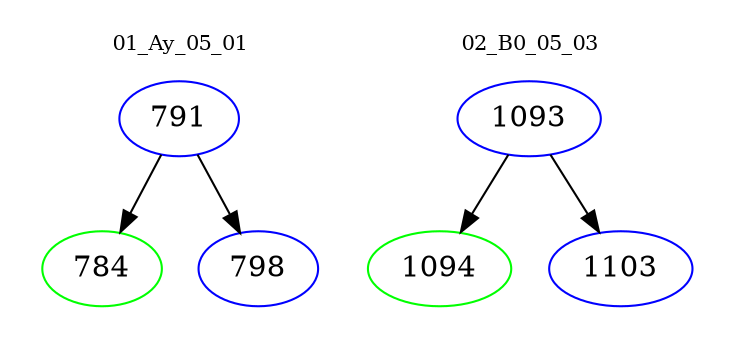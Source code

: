 digraph{
subgraph cluster_0 {
color = white
label = "01_Ay_05_01";
fontsize=10;
T0_791 [label="791", color="blue"]
T0_791 -> T0_784 [color="black"]
T0_784 [label="784", color="green"]
T0_791 -> T0_798 [color="black"]
T0_798 [label="798", color="blue"]
}
subgraph cluster_1 {
color = white
label = "02_B0_05_03";
fontsize=10;
T1_1093 [label="1093", color="blue"]
T1_1093 -> T1_1094 [color="black"]
T1_1094 [label="1094", color="green"]
T1_1093 -> T1_1103 [color="black"]
T1_1103 [label="1103", color="blue"]
}
}
